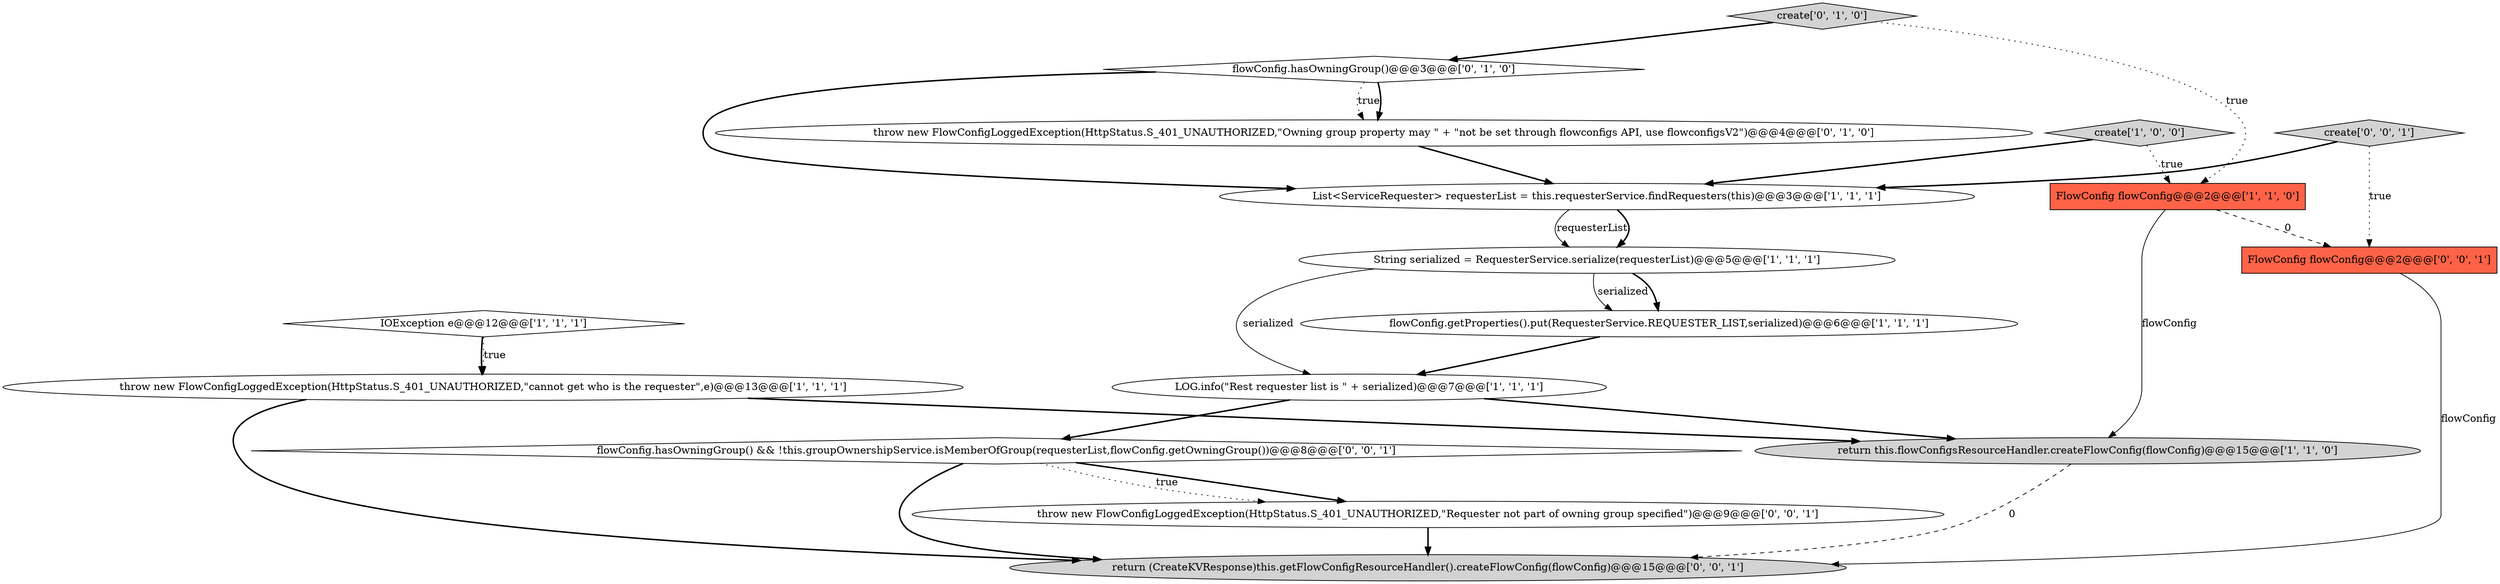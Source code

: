 digraph {
0 [style = filled, label = "LOG.info(\"Rest requester list is \" + serialized)@@@7@@@['1', '1', '1']", fillcolor = white, shape = ellipse image = "AAA0AAABBB1BBB"];
6 [style = filled, label = "return this.flowConfigsResourceHandler.createFlowConfig(flowConfig)@@@15@@@['1', '1', '0']", fillcolor = lightgray, shape = ellipse image = "AAA0AAABBB1BBB"];
9 [style = filled, label = "throw new FlowConfigLoggedException(HttpStatus.S_401_UNAUTHORIZED,\"Owning group property may \" + \"not be set through flowconfigs API, use flowconfigsV2\")@@@4@@@['0', '1', '0']", fillcolor = white, shape = ellipse image = "AAA1AAABBB2BBB"];
10 [style = filled, label = "create['0', '1', '0']", fillcolor = lightgray, shape = diamond image = "AAA0AAABBB2BBB"];
11 [style = filled, label = "flowConfig.hasOwningGroup()@@@3@@@['0', '1', '0']", fillcolor = white, shape = diamond image = "AAA1AAABBB2BBB"];
12 [style = filled, label = "create['0', '0', '1']", fillcolor = lightgray, shape = diamond image = "AAA0AAABBB3BBB"];
13 [style = filled, label = "throw new FlowConfigLoggedException(HttpStatus.S_401_UNAUTHORIZED,\"Requester not part of owning group specified\")@@@9@@@['0', '0', '1']", fillcolor = white, shape = ellipse image = "AAA0AAABBB3BBB"];
5 [style = filled, label = "throw new FlowConfigLoggedException(HttpStatus.S_401_UNAUTHORIZED,\"cannot get who is the requester\",e)@@@13@@@['1', '1', '1']", fillcolor = white, shape = ellipse image = "AAA0AAABBB1BBB"];
14 [style = filled, label = "return (CreateKVResponse)this.getFlowConfigResourceHandler().createFlowConfig(flowConfig)@@@15@@@['0', '0', '1']", fillcolor = lightgray, shape = ellipse image = "AAA0AAABBB3BBB"];
16 [style = filled, label = "flowConfig.hasOwningGroup() && !this.groupOwnershipService.isMemberOfGroup(requesterList,flowConfig.getOwningGroup())@@@8@@@['0', '0', '1']", fillcolor = white, shape = diamond image = "AAA0AAABBB3BBB"];
2 [style = filled, label = "List<ServiceRequester> requesterList = this.requesterService.findRequesters(this)@@@3@@@['1', '1', '1']", fillcolor = white, shape = ellipse image = "AAA0AAABBB1BBB"];
8 [style = filled, label = "FlowConfig flowConfig@@@2@@@['1', '1', '0']", fillcolor = tomato, shape = box image = "AAA0AAABBB1BBB"];
15 [style = filled, label = "FlowConfig flowConfig@@@2@@@['0', '0', '1']", fillcolor = tomato, shape = box image = "AAA0AAABBB3BBB"];
4 [style = filled, label = "IOException e@@@12@@@['1', '1', '1']", fillcolor = white, shape = diamond image = "AAA0AAABBB1BBB"];
7 [style = filled, label = "flowConfig.getProperties().put(RequesterService.REQUESTER_LIST,serialized)@@@6@@@['1', '1', '1']", fillcolor = white, shape = ellipse image = "AAA0AAABBB1BBB"];
1 [style = filled, label = "String serialized = RequesterService.serialize(requesterList)@@@5@@@['1', '1', '1']", fillcolor = white, shape = ellipse image = "AAA0AAABBB1BBB"];
3 [style = filled, label = "create['1', '0', '0']", fillcolor = lightgray, shape = diamond image = "AAA0AAABBB1BBB"];
0->6 [style = bold, label=""];
5->14 [style = bold, label=""];
11->9 [style = dotted, label="true"];
3->2 [style = bold, label=""];
6->14 [style = dashed, label="0"];
12->2 [style = bold, label=""];
1->7 [style = solid, label="serialized"];
4->5 [style = bold, label=""];
2->1 [style = solid, label="requesterList"];
9->2 [style = bold, label=""];
3->8 [style = dotted, label="true"];
1->0 [style = solid, label="serialized"];
11->9 [style = bold, label=""];
12->15 [style = dotted, label="true"];
10->11 [style = bold, label=""];
16->13 [style = dotted, label="true"];
16->13 [style = bold, label=""];
11->2 [style = bold, label=""];
10->8 [style = dotted, label="true"];
16->14 [style = bold, label=""];
2->1 [style = bold, label=""];
7->0 [style = bold, label=""];
8->15 [style = dashed, label="0"];
4->5 [style = dotted, label="true"];
8->6 [style = solid, label="flowConfig"];
1->7 [style = bold, label=""];
13->14 [style = bold, label=""];
5->6 [style = bold, label=""];
15->14 [style = solid, label="flowConfig"];
0->16 [style = bold, label=""];
}

